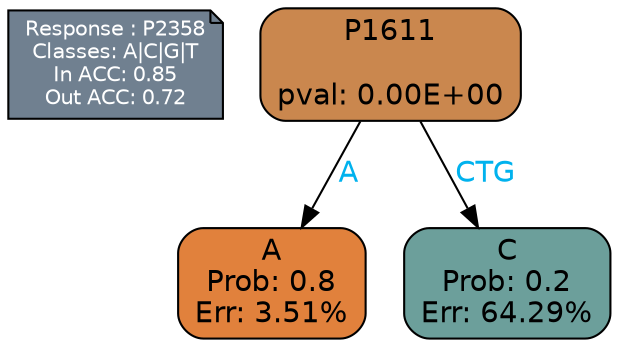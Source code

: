 digraph Tree {
node [shape=box, style="filled, rounded", color="black", fontname=helvetica] ;
graph [ranksep=equally, splines=polylines, bgcolor=transparent, dpi=600] ;
edge [fontname=helvetica] ;
LEGEND [label="Response : P2358
Classes: A|C|G|T
In ACC: 0.85
Out ACC: 0.72
",shape=note,align=left,style=filled,fillcolor="slategray",fontcolor="white",fontsize=10];1 [label="P1611

pval: 0.00E+00", fillcolor="#ca874e"] ;
2 [label="A
Prob: 0.8
Err: 3.51%", fillcolor="#e1813c"] ;
3 [label="C
Prob: 0.2
Err: 64.29%", fillcolor="#6c9f9b"] ;
1 -> 2 [label="A",fontcolor=deepskyblue2] ;
1 -> 3 [label="CTG",fontcolor=deepskyblue2] ;
{rank = same; 2;3;}{rank = same; LEGEND;1;}}
